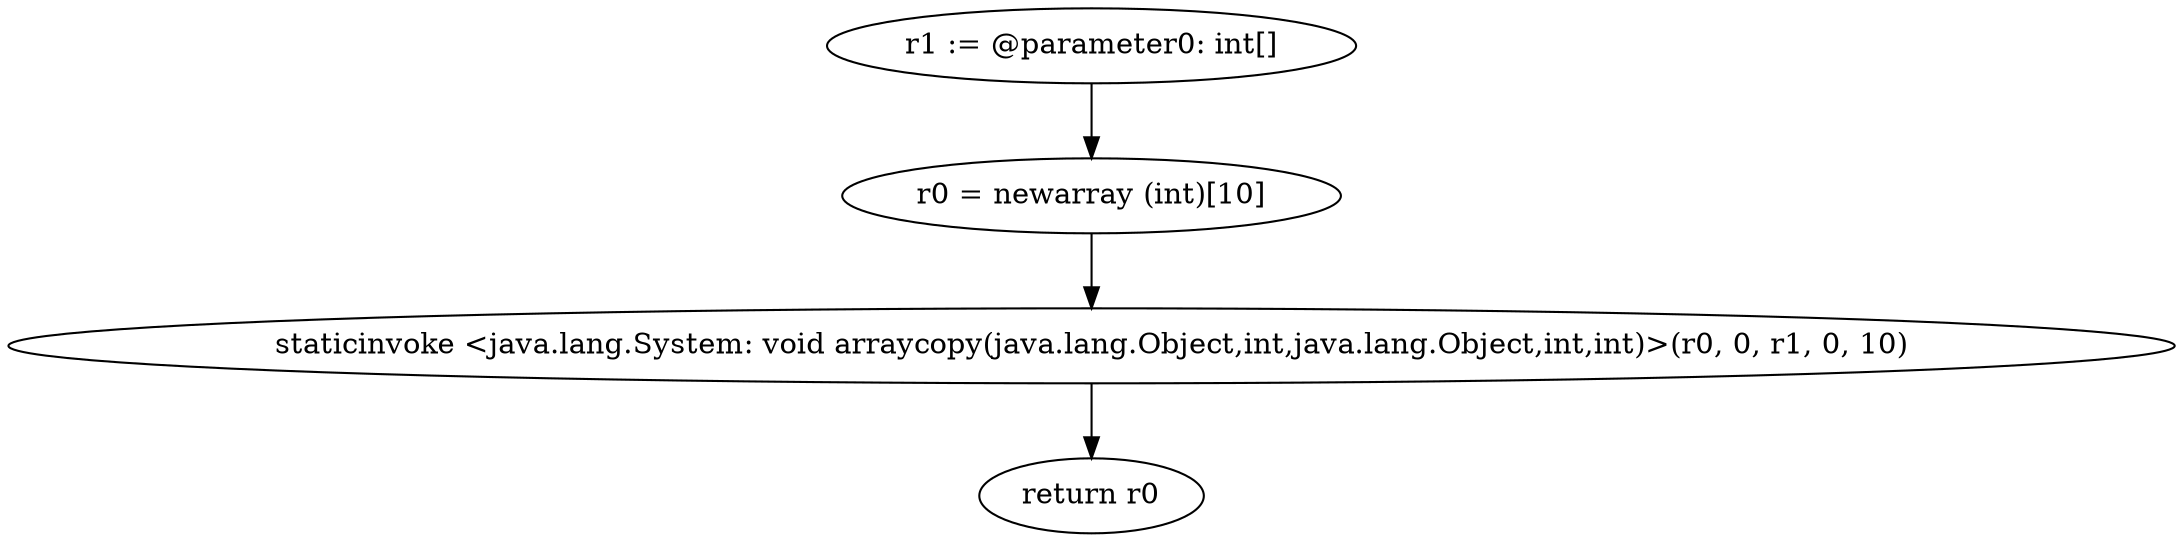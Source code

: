 digraph "unitGraph" {
    "r1 := @parameter0: int[]"
    "r0 = newarray (int)[10]"
    "staticinvoke <java.lang.System: void arraycopy(java.lang.Object,int,java.lang.Object,int,int)>(r0, 0, r1, 0, 10)"
    "return r0"
    "r1 := @parameter0: int[]"->"r0 = newarray (int)[10]";
    "r0 = newarray (int)[10]"->"staticinvoke <java.lang.System: void arraycopy(java.lang.Object,int,java.lang.Object,int,int)>(r0, 0, r1, 0, 10)";
    "staticinvoke <java.lang.System: void arraycopy(java.lang.Object,int,java.lang.Object,int,int)>(r0, 0, r1, 0, 10)"->"return r0";
}
